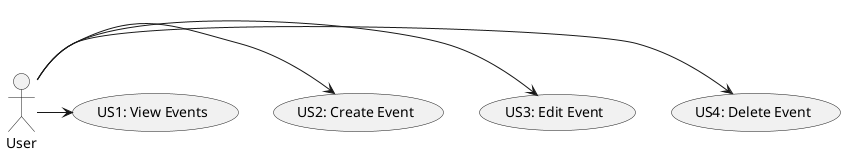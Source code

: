 @startuml us

skinparam monochrome true
skinparam shadowing false
hide footbox

User -> (US4: Delete Event)
User -> (US3: Edit Event)
User -> (US2: Create Event)
User -> (US1: View Events)

@enduml